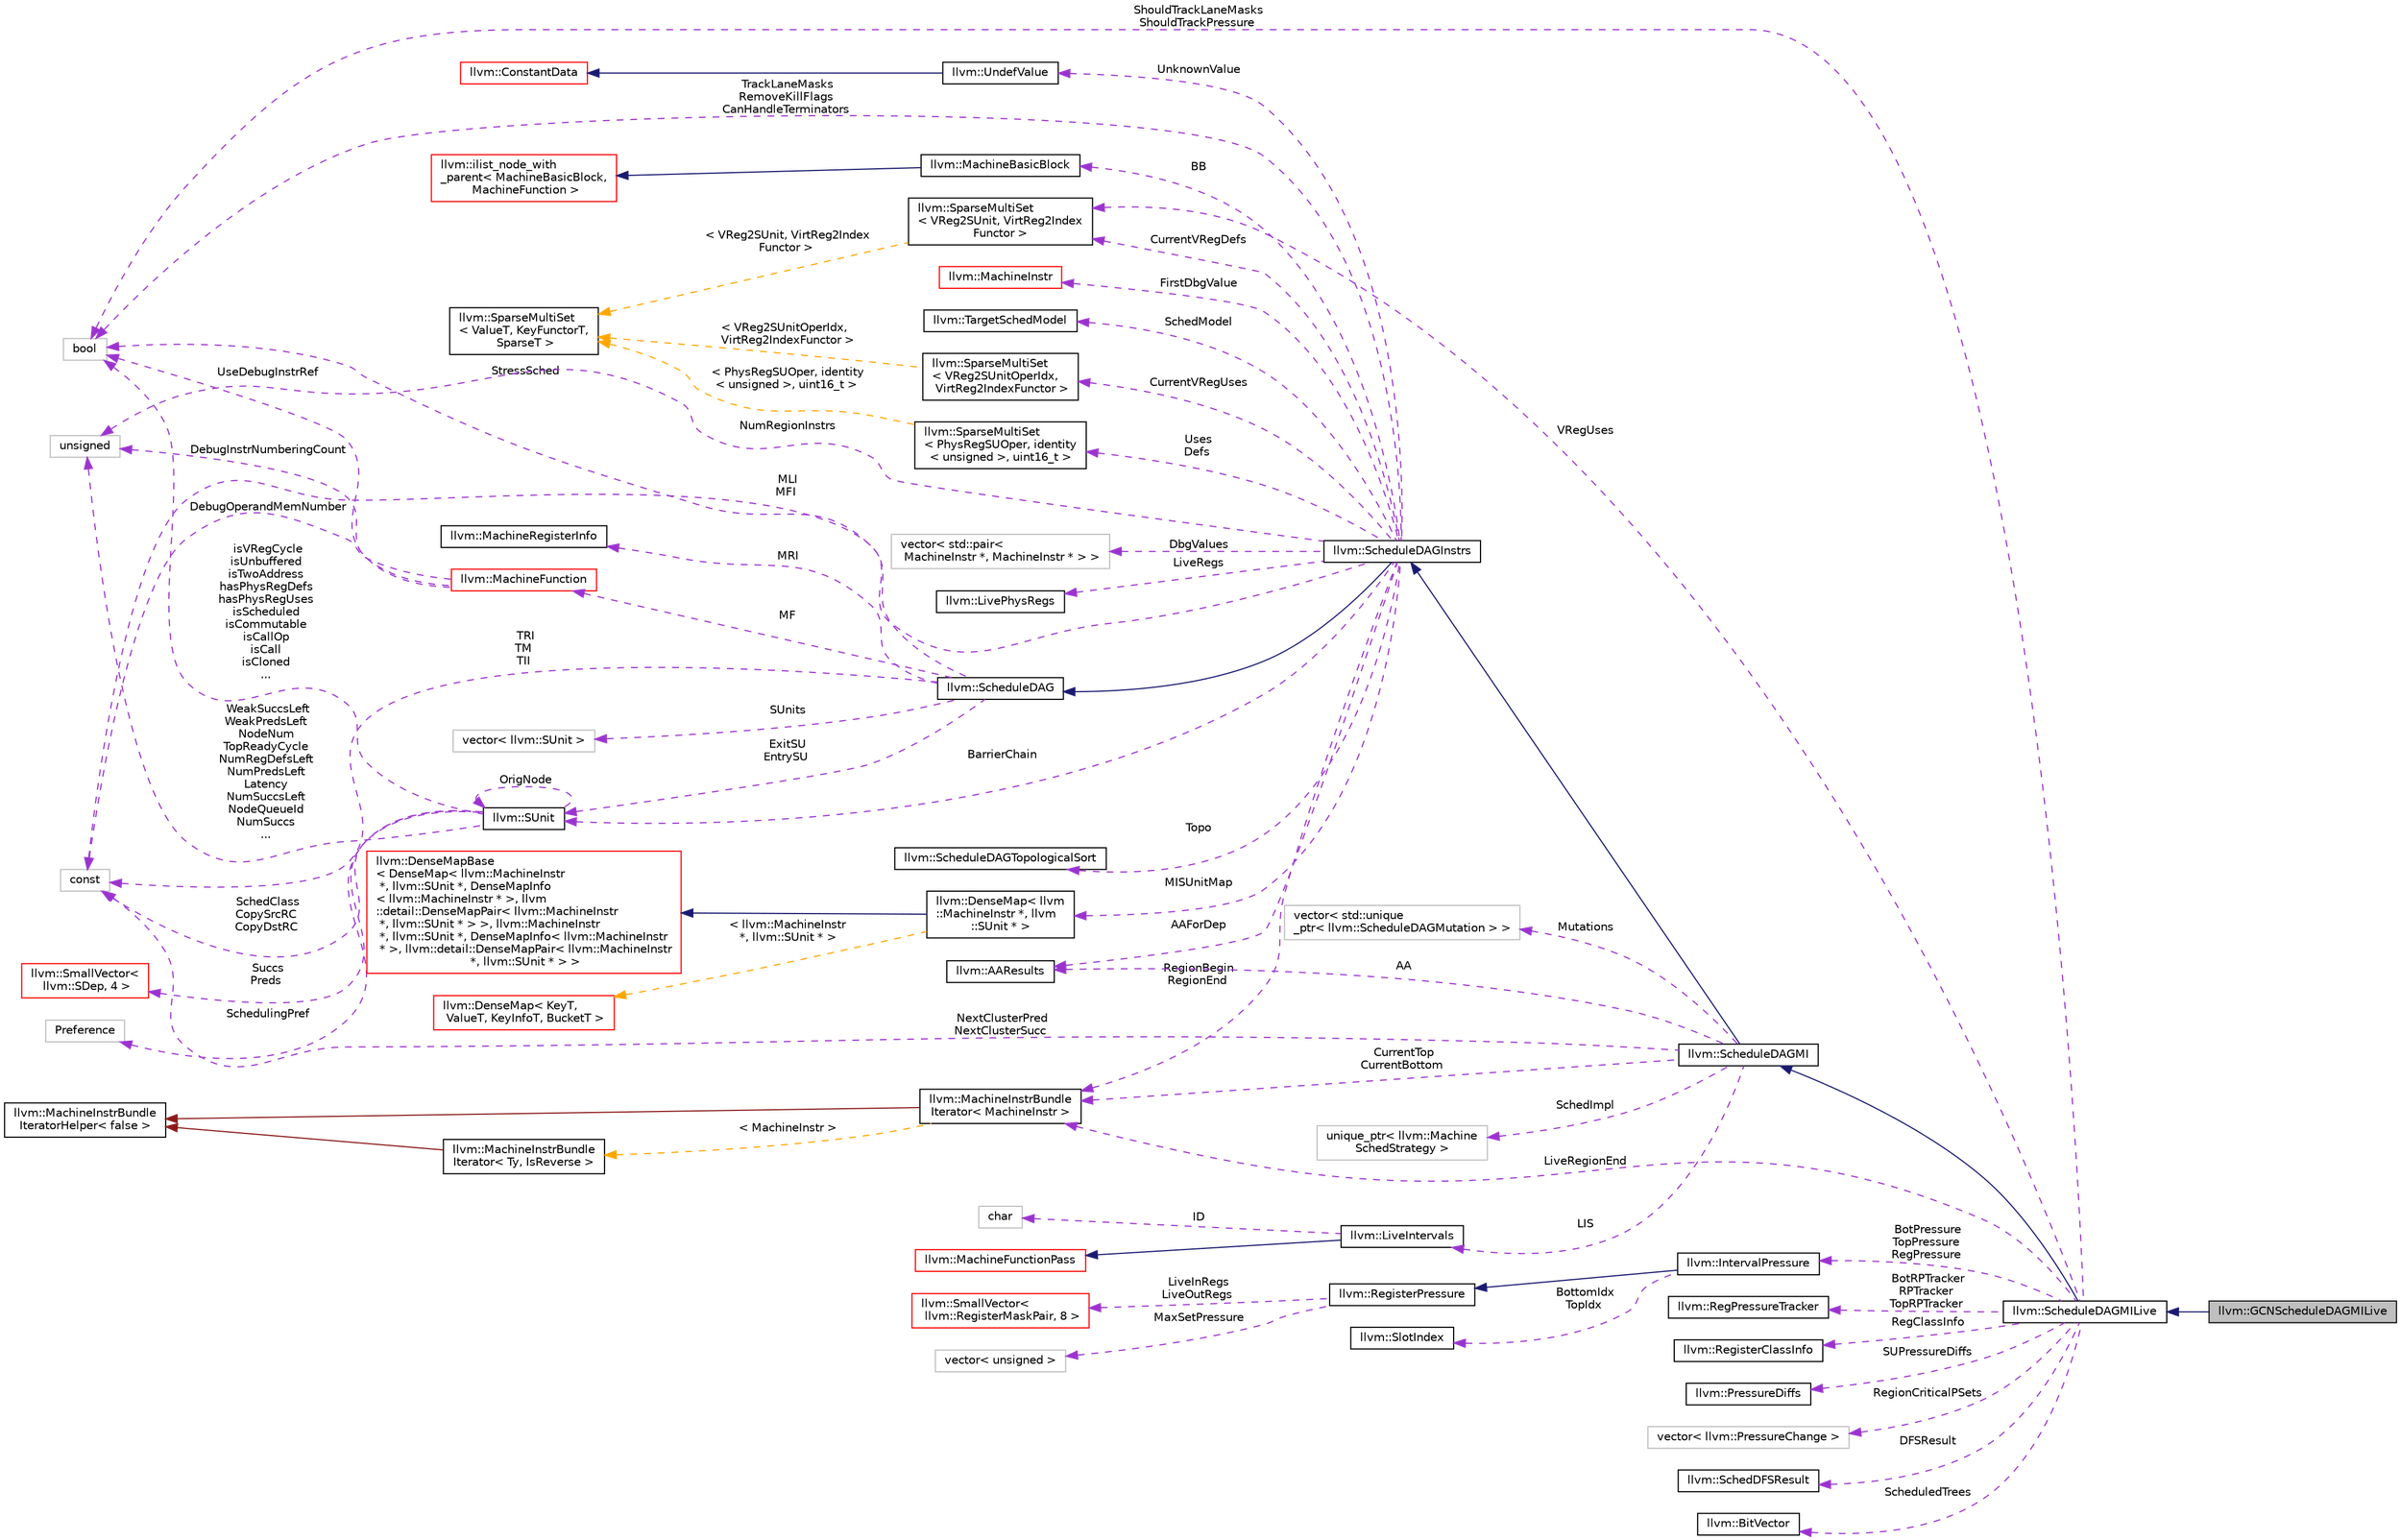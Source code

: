 digraph "llvm::GCNScheduleDAGMILive"
{
 // LATEX_PDF_SIZE
  bgcolor="transparent";
  edge [fontname="Helvetica",fontsize="10",labelfontname="Helvetica",labelfontsize="10"];
  node [fontname="Helvetica",fontsize="10",shape=record];
  rankdir="LR";
  Node1 [label="llvm::GCNScheduleDAGMILive",height=0.2,width=0.4,color="black", fillcolor="grey75", style="filled", fontcolor="black",tooltip=" "];
  Node2 -> Node1 [dir="back",color="midnightblue",fontsize="10",style="solid",fontname="Helvetica"];
  Node2 [label="llvm::ScheduleDAGMILive",height=0.2,width=0.4,color="black",URL="$classllvm_1_1ScheduleDAGMILive.html",tooltip="ScheduleDAGMILive is an implementation of ScheduleDAGInstrs that schedules machine instructions while..."];
  Node3 -> Node2 [dir="back",color="midnightblue",fontsize="10",style="solid",fontname="Helvetica"];
  Node3 [label="llvm::ScheduleDAGMI",height=0.2,width=0.4,color="black",URL="$classllvm_1_1ScheduleDAGMI.html",tooltip="ScheduleDAGMI is an implementation of ScheduleDAGInstrs that simply schedules machine instructions ac..."];
  Node4 -> Node3 [dir="back",color="midnightblue",fontsize="10",style="solid",fontname="Helvetica"];
  Node4 [label="llvm::ScheduleDAGInstrs",height=0.2,width=0.4,color="black",URL="$classllvm_1_1ScheduleDAGInstrs.html",tooltip="A ScheduleDAG for scheduling lists of MachineInstr."];
  Node5 -> Node4 [dir="back",color="midnightblue",fontsize="10",style="solid",fontname="Helvetica"];
  Node5 [label="llvm::ScheduleDAG",height=0.2,width=0.4,color="black",URL="$classllvm_1_1ScheduleDAG.html",tooltip=" "];
  Node6 -> Node5 [dir="back",color="darkorchid3",fontsize="10",style="dashed",label=" MF" ,fontname="Helvetica"];
  Node6 [label="llvm::MachineFunction",height=0.2,width=0.4,color="red",URL="$classllvm_1_1MachineFunction.html",tooltip=" "];
  Node21 -> Node6 [dir="back",color="darkorchid3",fontsize="10",style="dashed",label=" UseDebugInstrRef" ,fontname="Helvetica"];
  Node21 [label="bool",height=0.2,width=0.4,color="grey75",tooltip=" "];
  Node22 -> Node6 [dir="back",color="darkorchid3",fontsize="10",style="dashed",label=" DebugOperandMemNumber" ,fontname="Helvetica"];
  Node22 [label="const",height=0.2,width=0.4,color="grey75",tooltip=" "];
  Node23 -> Node6 [dir="back",color="darkorchid3",fontsize="10",style="dashed",label=" DebugInstrNumberingCount" ,fontname="Helvetica"];
  Node23 [label="unsigned",height=0.2,width=0.4,color="grey75",tooltip=" "];
  Node27 -> Node5 [dir="back",color="darkorchid3",fontsize="10",style="dashed",label=" ExitSU\nEntrySU" ,fontname="Helvetica"];
  Node27 [label="llvm::SUnit",height=0.2,width=0.4,color="black",URL="$classllvm_1_1SUnit.html",tooltip="Scheduling unit. This is a node in the scheduling DAG."];
  Node28 -> Node27 [dir="back",color="darkorchid3",fontsize="10",style="dashed",label=" Succs\nPreds" ,fontname="Helvetica"];
  Node28 [label="llvm::SmallVector\<\l llvm::SDep, 4 \>",height=0.2,width=0.4,color="red",URL="$classllvm_1_1SmallVector.html",tooltip=" "];
  Node27 -> Node27 [dir="back",color="darkorchid3",fontsize="10",style="dashed",label=" OrigNode" ,fontname="Helvetica"];
  Node21 -> Node27 [dir="back",color="darkorchid3",fontsize="10",style="dashed",label=" isVRegCycle\nisUnbuffered\nisTwoAddress\nhasPhysRegDefs\nhasPhysRegUses\nisScheduled\nisCommutable\nisCallOp\nisCall\nisCloned\n..." ,fontname="Helvetica"];
  Node31 -> Node27 [dir="back",color="darkorchid3",fontsize="10",style="dashed",label=" SchedulingPref" ,fontname="Helvetica"];
  Node31 [label="Preference",height=0.2,width=0.4,color="grey75",tooltip=" "];
  Node23 -> Node27 [dir="back",color="darkorchid3",fontsize="10",style="dashed",label=" WeakSuccsLeft\nWeakPredsLeft\nNodeNum\nTopReadyCycle\nNumRegDefsLeft\nNumPredsLeft\nLatency\nNumSuccsLeft\nNodeQueueId\nNumSuccs\n..." ,fontname="Helvetica"];
  Node22 -> Node27 [dir="back",color="darkorchid3",fontsize="10",style="dashed",label=" SchedClass\nCopySrcRC\nCopyDstRC" ,fontname="Helvetica"];
  Node32 -> Node5 [dir="back",color="darkorchid3",fontsize="10",style="dashed",label=" SUnits" ,fontname="Helvetica"];
  Node32 [label="vector\< llvm::SUnit \>",height=0.2,width=0.4,color="grey75",tooltip=" "];
  Node21 -> Node5 [dir="back",color="darkorchid3",fontsize="10",style="dashed",label=" StressSched" ,fontname="Helvetica"];
  Node33 -> Node5 [dir="back",color="darkorchid3",fontsize="10",style="dashed",label=" MRI" ,fontname="Helvetica"];
  Node33 [label="llvm::MachineRegisterInfo",height=0.2,width=0.4,color="black",URL="$classllvm_1_1MachineRegisterInfo.html",tooltip="MachineRegisterInfo - Keep track of information for virtual and physical registers,..."];
  Node22 -> Node5 [dir="back",color="darkorchid3",fontsize="10",style="dashed",label=" TRI\nTM\nTII" ,fontname="Helvetica"];
  Node34 -> Node4 [dir="back",color="darkorchid3",fontsize="10",style="dashed",label=" MISUnitMap" ,fontname="Helvetica"];
  Node34 [label="llvm::DenseMap\< llvm\l::MachineInstr *, llvm\l::SUnit * \>",height=0.2,width=0.4,color="black",URL="$classllvm_1_1DenseMap.html",tooltip=" "];
  Node35 -> Node34 [dir="back",color="midnightblue",fontsize="10",style="solid",fontname="Helvetica"];
  Node35 [label="llvm::DenseMapBase\l\< DenseMap\< llvm::MachineInstr\l *, llvm::SUnit *, DenseMapInfo\l\< llvm::MachineInstr * \>, llvm\l::detail::DenseMapPair\< llvm::MachineInstr\l *, llvm::SUnit * \> \>, llvm::MachineInstr\l *, llvm::SUnit *, DenseMapInfo\< llvm::MachineInstr\l * \>, llvm::detail::DenseMapPair\< llvm::MachineInstr\l *, llvm::SUnit * \> \>",height=0.2,width=0.4,color="red",URL="$classllvm_1_1DenseMapBase.html",tooltip=" "];
  Node19 -> Node34 [dir="back",color="orange",fontsize="10",style="dashed",label=" \< llvm::MachineInstr\l *, llvm::SUnit * \>" ,fontname="Helvetica"];
  Node19 [label="llvm::DenseMap\< KeyT,\l ValueT, KeyInfoT, BucketT \>",height=0.2,width=0.4,color="red",URL="$classllvm_1_1DenseMap.html",tooltip=" "];
  Node36 -> Node4 [dir="back",color="darkorchid3",fontsize="10",style="dashed",label=" RegionBegin\nRegionEnd" ,fontname="Helvetica"];
  Node36 [label="llvm::MachineInstrBundle\lIterator\< MachineInstr \>",height=0.2,width=0.4,color="black",URL="$classllvm_1_1MachineInstrBundleIterator.html",tooltip=" "];
  Node37 -> Node36 [dir="back",color="firebrick4",fontsize="10",style="solid",fontname="Helvetica"];
  Node37 [label="llvm::MachineInstrBundle\lIteratorHelper\< false \>",height=0.2,width=0.4,color="black",URL="$structllvm_1_1MachineInstrBundleIteratorHelper_3_01false_01_4.html",tooltip=" "];
  Node38 -> Node36 [dir="back",color="orange",fontsize="10",style="dashed",label=" \< MachineInstr \>" ,fontname="Helvetica"];
  Node38 [label="llvm::MachineInstrBundle\lIterator\< Ty, IsReverse \>",height=0.2,width=0.4,color="black",URL="$classllvm_1_1MachineInstrBundleIterator.html",tooltip="MachineBasicBlock iterator that automatically skips over MIs that are inside bundles (i...."];
  Node37 -> Node38 [dir="back",color="firebrick4",fontsize="10",style="solid",fontname="Helvetica"];
  Node39 -> Node4 [dir="back",color="darkorchid3",fontsize="10",style="dashed",label=" DbgValues" ,fontname="Helvetica"];
  Node39 [label="vector\< std::pair\<\l MachineInstr *, MachineInstr * \> \>",height=0.2,width=0.4,color="grey75",tooltip=" "];
  Node27 -> Node4 [dir="back",color="darkorchid3",fontsize="10",style="dashed",label=" BarrierChain" ,fontname="Helvetica"];
  Node40 -> Node4 [dir="back",color="darkorchid3",fontsize="10",style="dashed",label=" LiveRegs" ,fontname="Helvetica"];
  Node40 [label="llvm::LivePhysRegs",height=0.2,width=0.4,color="black",URL="$classllvm_1_1LivePhysRegs.html",tooltip="A set of physical registers with utility functions to track liveness when walking backward/forward th..."];
  Node41 -> Node4 [dir="back",color="darkorchid3",fontsize="10",style="dashed",label=" UnknownValue" ,fontname="Helvetica"];
  Node41 [label="llvm::UndefValue",height=0.2,width=0.4,color="black",URL="$classllvm_1_1UndefValue.html",tooltip="'undef' values are things that do not have specified contents."];
  Node42 -> Node41 [dir="back",color="midnightblue",fontsize="10",style="solid",fontname="Helvetica"];
  Node42 [label="llvm::ConstantData",height=0.2,width=0.4,color="red",URL="$classllvm_1_1ConstantData.html",tooltip="Base class for constants with no operands."];
  Node47 -> Node4 [dir="back",color="darkorchid3",fontsize="10",style="dashed",label=" AAForDep" ,fontname="Helvetica"];
  Node47 [label="llvm::AAResults",height=0.2,width=0.4,color="black",URL="$classllvm_1_1AAResults.html",tooltip=" "];
  Node21 -> Node4 [dir="back",color="darkorchid3",fontsize="10",style="dashed",label=" TrackLaneMasks\nRemoveKillFlags\nCanHandleTerminators" ,fontname="Helvetica"];
  Node48 -> Node4 [dir="back",color="darkorchid3",fontsize="10",style="dashed",label=" Topo" ,fontname="Helvetica"];
  Node48 [label="llvm::ScheduleDAGTopologicalSort",height=0.2,width=0.4,color="black",URL="$classllvm_1_1ScheduleDAGTopologicalSort.html",tooltip="This class can compute a topological ordering for SUnits and provides methods for dynamically updatin..."];
  Node49 -> Node4 [dir="back",color="darkorchid3",fontsize="10",style="dashed",label=" Uses\nDefs" ,fontname="Helvetica"];
  Node49 [label="llvm::SparseMultiSet\l\< PhysRegSUOper, identity\l\< unsigned \>, uint16_t \>",height=0.2,width=0.4,color="black",URL="$classllvm_1_1SparseMultiSet.html",tooltip=" "];
  Node50 -> Node49 [dir="back",color="orange",fontsize="10",style="dashed",label=" \< PhysRegSUOper, identity\l\< unsigned \>, uint16_t \>" ,fontname="Helvetica"];
  Node50 [label="llvm::SparseMultiSet\l\< ValueT, KeyFunctorT,\l SparseT \>",height=0.2,width=0.4,color="black",URL="$classllvm_1_1SparseMultiSet.html",tooltip="Fast multiset implementation for objects that can be identified by small unsigned keys."];
  Node51 -> Node4 [dir="back",color="darkorchid3",fontsize="10",style="dashed",label=" BB" ,fontname="Helvetica"];
  Node51 [label="llvm::MachineBasicBlock",height=0.2,width=0.4,color="black",URL="$classllvm_1_1MachineBasicBlock.html",tooltip=" "];
  Node52 -> Node51 [dir="back",color="midnightblue",fontsize="10",style="solid",fontname="Helvetica"];
  Node52 [label="llvm::ilist_node_with\l_parent\< MachineBasicBlock,\l MachineFunction \>",height=0.2,width=0.4,color="red",URL="$classllvm_1_1ilist__node__with__parent.html",tooltip=" "];
  Node65 -> Node4 [dir="back",color="darkorchid3",fontsize="10",style="dashed",label=" FirstDbgValue" ,fontname="Helvetica"];
  Node65 [label="llvm::MachineInstr",height=0.2,width=0.4,color="red",URL="$classllvm_1_1MachineInstr.html",tooltip="Representation of each machine instruction."];
  Node70 -> Node4 [dir="back",color="darkorchid3",fontsize="10",style="dashed",label=" CurrentVRegDefs" ,fontname="Helvetica"];
  Node70 [label="llvm::SparseMultiSet\l\< VReg2SUnit, VirtReg2Index\lFunctor \>",height=0.2,width=0.4,color="black",URL="$classllvm_1_1SparseMultiSet.html",tooltip=" "];
  Node50 -> Node70 [dir="back",color="orange",fontsize="10",style="dashed",label=" \< VReg2SUnit, VirtReg2Index\lFunctor \>" ,fontname="Helvetica"];
  Node23 -> Node4 [dir="back",color="darkorchid3",fontsize="10",style="dashed",label=" NumRegionInstrs" ,fontname="Helvetica"];
  Node71 -> Node4 [dir="back",color="darkorchid3",fontsize="10",style="dashed",label=" SchedModel" ,fontname="Helvetica"];
  Node71 [label="llvm::TargetSchedModel",height=0.2,width=0.4,color="black",URL="$classllvm_1_1TargetSchedModel.html",tooltip="Provide an instruction scheduling machine model to CodeGen passes."];
  Node22 -> Node4 [dir="back",color="darkorchid3",fontsize="10",style="dashed",label=" MLI\nMFI" ,fontname="Helvetica"];
  Node72 -> Node4 [dir="back",color="darkorchid3",fontsize="10",style="dashed",label=" CurrentVRegUses" ,fontname="Helvetica"];
  Node72 [label="llvm::SparseMultiSet\l\< VReg2SUnitOperIdx,\l VirtReg2IndexFunctor \>",height=0.2,width=0.4,color="black",URL="$classllvm_1_1SparseMultiSet.html",tooltip=" "];
  Node50 -> Node72 [dir="back",color="orange",fontsize="10",style="dashed",label=" \< VReg2SUnitOperIdx,\l VirtReg2IndexFunctor \>" ,fontname="Helvetica"];
  Node36 -> Node3 [dir="back",color="darkorchid3",fontsize="10",style="dashed",label=" CurrentTop\nCurrentBottom" ,fontname="Helvetica"];
  Node47 -> Node3 [dir="back",color="darkorchid3",fontsize="10",style="dashed",label=" AA" ,fontname="Helvetica"];
  Node73 -> Node3 [dir="back",color="darkorchid3",fontsize="10",style="dashed",label=" Mutations" ,fontname="Helvetica"];
  Node73 [label="vector\< std::unique\l_ptr\< llvm::ScheduleDAGMutation \> \>",height=0.2,width=0.4,color="grey75",tooltip=" "];
  Node74 -> Node3 [dir="back",color="darkorchid3",fontsize="10",style="dashed",label=" LIS" ,fontname="Helvetica"];
  Node74 [label="llvm::LiveIntervals",height=0.2,width=0.4,color="black",URL="$classllvm_1_1LiveIntervals.html",tooltip=" "];
  Node75 -> Node74 [dir="back",color="midnightblue",fontsize="10",style="solid",fontname="Helvetica"];
  Node75 [label="llvm::MachineFunctionPass",height=0.2,width=0.4,color="red",URL="$classllvm_1_1MachineFunctionPass.html",tooltip="MachineFunctionPass - This class adapts the FunctionPass interface to allow convenient creation of pa..."];
  Node11 -> Node74 [dir="back",color="darkorchid3",fontsize="10",style="dashed",label=" ID" ,fontname="Helvetica"];
  Node11 [label="char",height=0.2,width=0.4,color="grey75",tooltip=" "];
  Node22 -> Node3 [dir="back",color="darkorchid3",fontsize="10",style="dashed",label=" NextClusterPred\nNextClusterSucc" ,fontname="Helvetica"];
  Node78 -> Node3 [dir="back",color="darkorchid3",fontsize="10",style="dashed",label=" SchedImpl" ,fontname="Helvetica"];
  Node78 [label="unique_ptr\< llvm::Machine\lSchedStrategy \>",height=0.2,width=0.4,color="grey75",tooltip=" "];
  Node79 -> Node2 [dir="back",color="darkorchid3",fontsize="10",style="dashed",label=" BotPressure\nTopPressure\nRegPressure" ,fontname="Helvetica"];
  Node79 [label="llvm::IntervalPressure",height=0.2,width=0.4,color="black",URL="$structllvm_1_1IntervalPressure.html",tooltip="RegisterPressure computed within a region of instructions delimited by TopIdx and BottomIdx."];
  Node80 -> Node79 [dir="back",color="midnightblue",fontsize="10",style="solid",fontname="Helvetica"];
  Node80 [label="llvm::RegisterPressure",height=0.2,width=0.4,color="black",URL="$structllvm_1_1RegisterPressure.html",tooltip="Base class for register pressure results."];
  Node81 -> Node80 [dir="back",color="darkorchid3",fontsize="10",style="dashed",label=" LiveInRegs\nLiveOutRegs" ,fontname="Helvetica"];
  Node81 [label="llvm::SmallVector\<\l llvm::RegisterMaskPair, 8 \>",height=0.2,width=0.4,color="red",URL="$classllvm_1_1SmallVector.html",tooltip=" "];
  Node84 -> Node80 [dir="back",color="darkorchid3",fontsize="10",style="dashed",label=" MaxSetPressure" ,fontname="Helvetica"];
  Node84 [label="vector\< unsigned \>",height=0.2,width=0.4,color="grey75",tooltip=" "];
  Node85 -> Node79 [dir="back",color="darkorchid3",fontsize="10",style="dashed",label=" BottomIdx\nTopIdx" ,fontname="Helvetica"];
  Node85 [label="llvm::SlotIndex",height=0.2,width=0.4,color="black",URL="$classllvm_1_1SlotIndex.html",tooltip="SlotIndex - An opaque wrapper around machine indexes."];
  Node86 -> Node2 [dir="back",color="darkorchid3",fontsize="10",style="dashed",label=" BotRPTracker\nRPTracker\nTopRPTracker" ,fontname="Helvetica"];
  Node86 [label="llvm::RegPressureTracker",height=0.2,width=0.4,color="black",URL="$classllvm_1_1RegPressureTracker.html",tooltip="Track the current register pressure at some position in the instruction stream, and remember the high..."];
  Node36 -> Node2 [dir="back",color="darkorchid3",fontsize="10",style="dashed",label=" LiveRegionEnd" ,fontname="Helvetica"];
  Node87 -> Node2 [dir="back",color="darkorchid3",fontsize="10",style="dashed",label=" RegClassInfo" ,fontname="Helvetica"];
  Node87 [label="llvm::RegisterClassInfo",height=0.2,width=0.4,color="black",URL="$classllvm_1_1RegisterClassInfo.html",tooltip=" "];
  Node88 -> Node2 [dir="back",color="darkorchid3",fontsize="10",style="dashed",label=" SUPressureDiffs" ,fontname="Helvetica"];
  Node88 [label="llvm::PressureDiffs",height=0.2,width=0.4,color="black",URL="$classllvm_1_1PressureDiffs.html",tooltip="Array of PressureDiffs."];
  Node21 -> Node2 [dir="back",color="darkorchid3",fontsize="10",style="dashed",label=" ShouldTrackLaneMasks\nShouldTrackPressure" ,fontname="Helvetica"];
  Node89 -> Node2 [dir="back",color="darkorchid3",fontsize="10",style="dashed",label=" RegionCriticalPSets" ,fontname="Helvetica"];
  Node89 [label="vector\< llvm::PressureChange \>",height=0.2,width=0.4,color="grey75",tooltip=" "];
  Node70 -> Node2 [dir="back",color="darkorchid3",fontsize="10",style="dashed",label=" VRegUses" ,fontname="Helvetica"];
  Node90 -> Node2 [dir="back",color="darkorchid3",fontsize="10",style="dashed",label=" DFSResult" ,fontname="Helvetica"];
  Node90 [label="llvm::SchedDFSResult",height=0.2,width=0.4,color="black",URL="$classllvm_1_1SchedDFSResult.html",tooltip="Compute the values of each DAG node for various metrics during DFS."];
  Node91 -> Node2 [dir="back",color="darkorchid3",fontsize="10",style="dashed",label=" ScheduledTrees" ,fontname="Helvetica"];
  Node91 [label="llvm::BitVector",height=0.2,width=0.4,color="black",URL="$classllvm_1_1BitVector.html",tooltip=" "];
}
